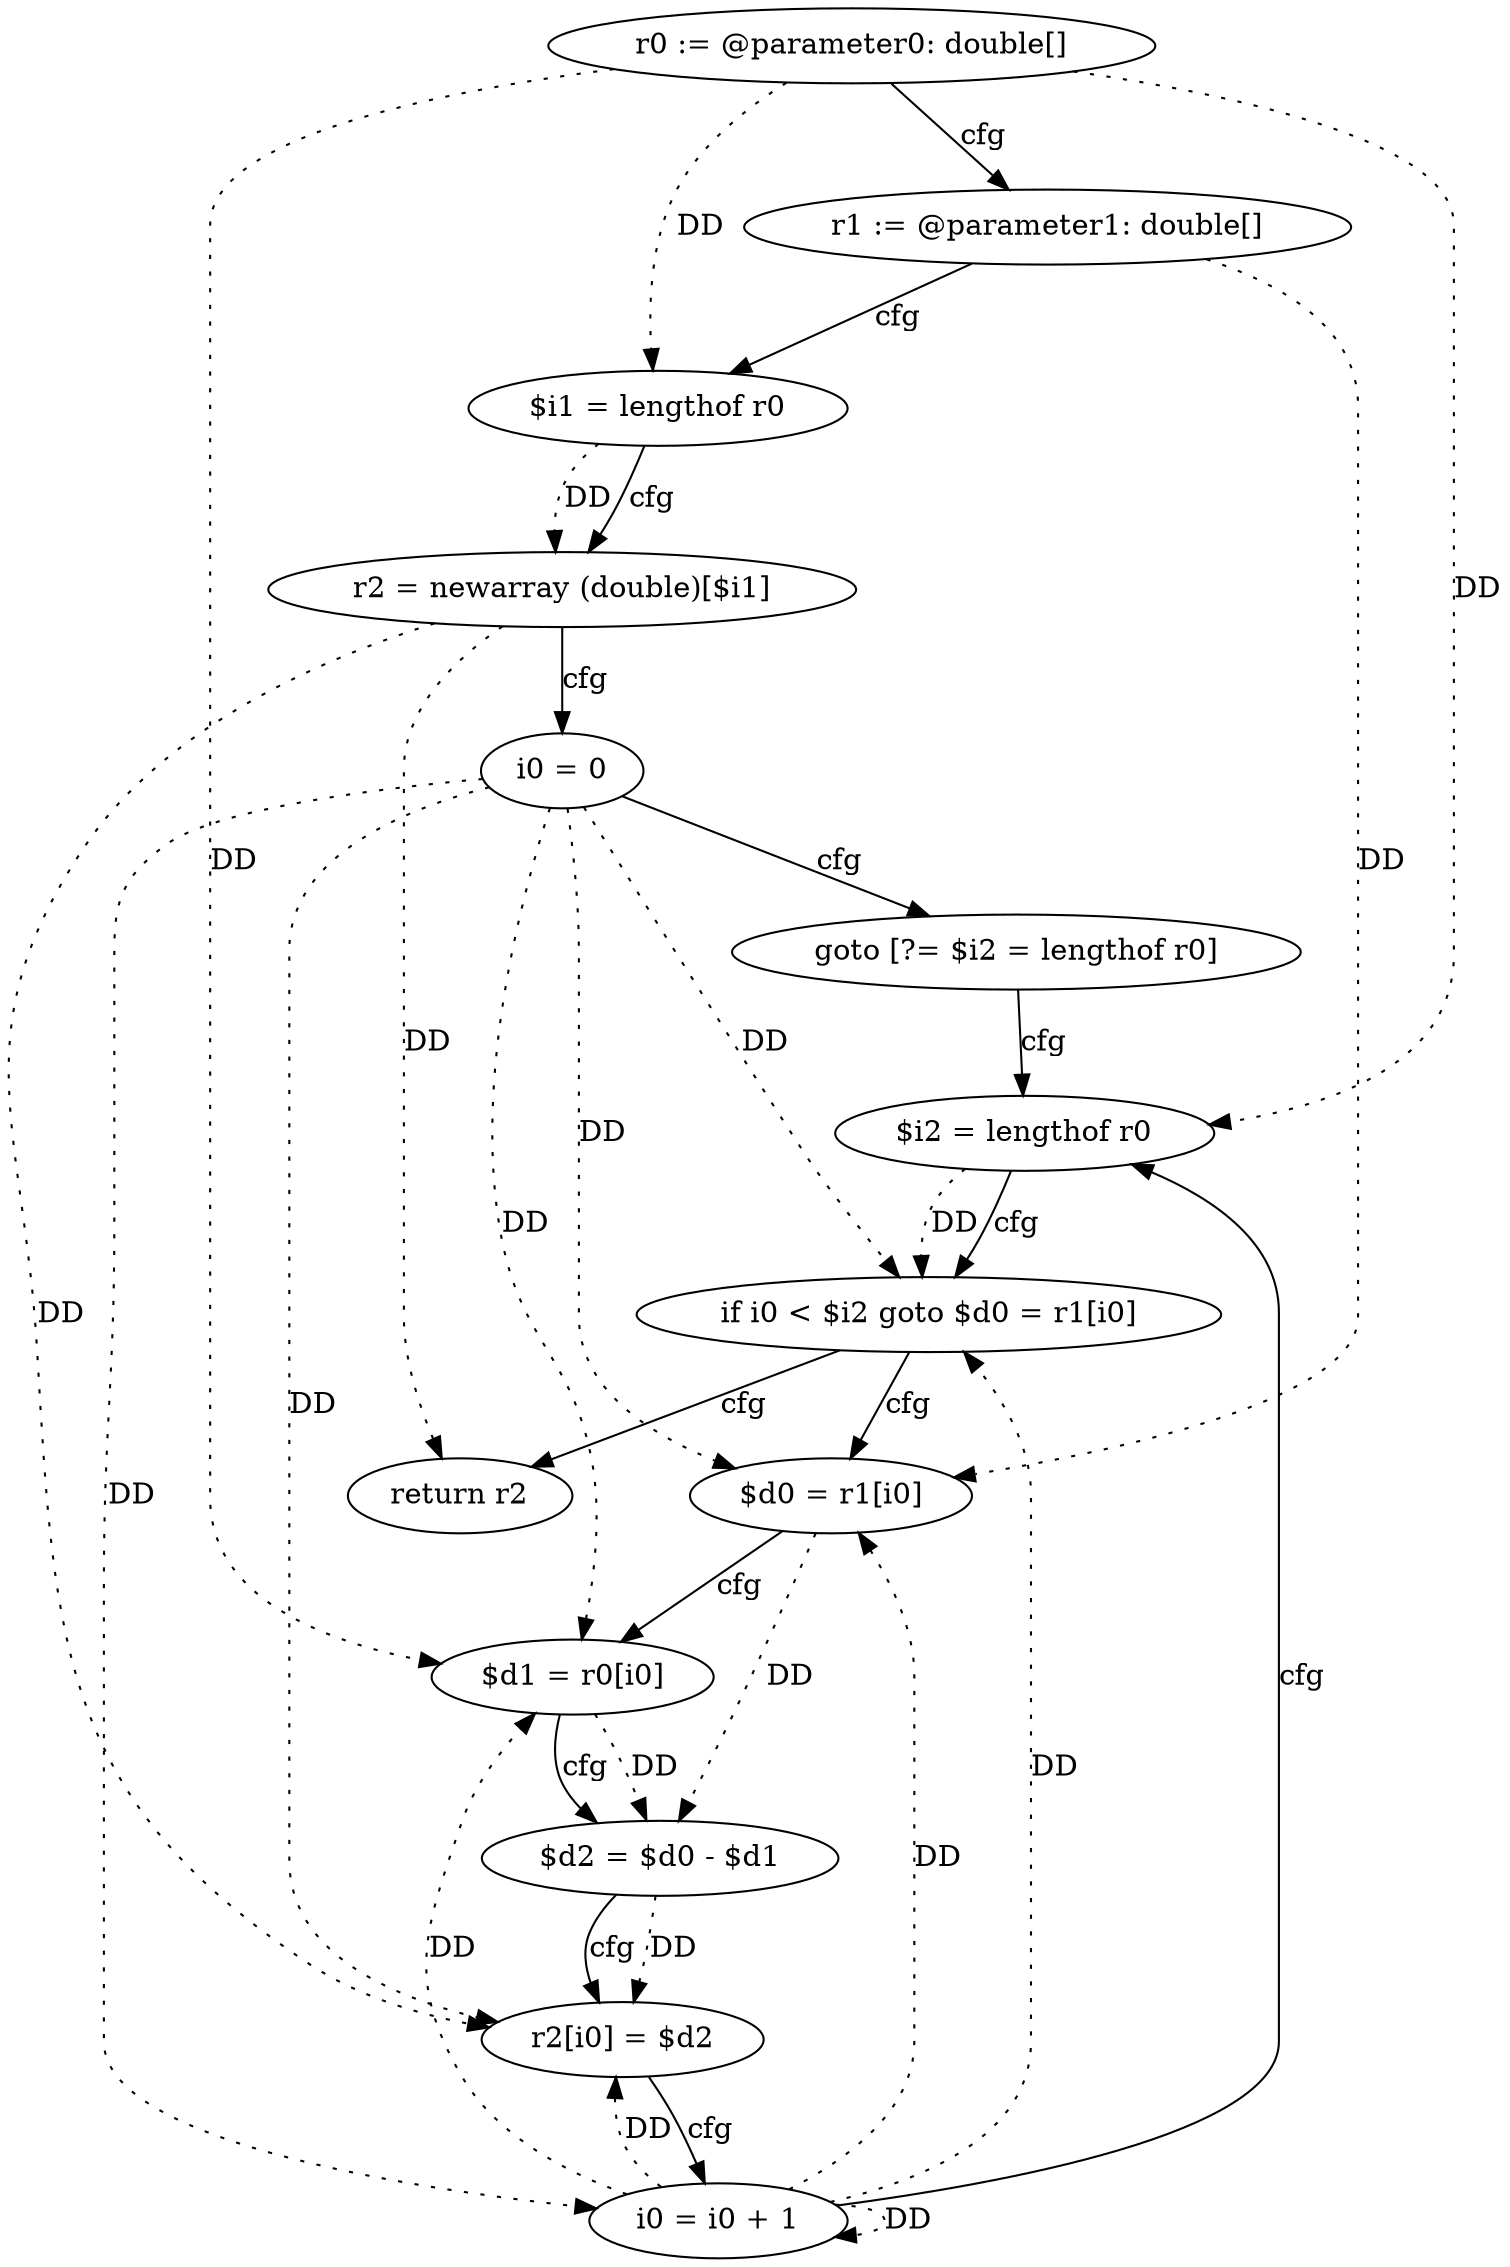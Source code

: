 digraph "calculateDifferences" {
    "0" [label="r0 := @parameter0: double[]",];
    "1" [label="r1 := @parameter1: double[]",];
    "2" [label="$i1 = lengthof r0",];
    "3" [label="r2 = newarray (double)[$i1]",];
    "4" [label="i0 = 0",];
    "5" [label="goto [?= $i2 = lengthof r0]",];
    "6" [label="$d0 = r1[i0]",];
    "7" [label="$d1 = r0[i0]",];
    "8" [label="$d2 = $d0 - $d1",];
    "9" [label="r2[i0] = $d2",];
    "10" [label="i0 = i0 + 1",];
    "11" [label="$i2 = lengthof r0",];
    "12" [label="if i0 < $i2 goto $d0 = r1[i0]",];
    "13" [label="return r2",];
    "0"->"2" [label="DD",style=dotted,];
    "0"->"7" [label="DD",style=dotted,];
    "0"->"11" [label="DD",style=dotted,];
    "1"->"6" [label="DD",style=dotted,];
    "2"->"3" [label="DD",style=dotted,];
    "3"->"9" [label="DD",style=dotted,];
    "3"->"13" [label="DD",style=dotted,];
    "4"->"6" [label="DD",style=dotted,];
    "4"->"7" [label="DD",style=dotted,];
    "4"->"9" [label="DD",style=dotted,];
    "4"->"10" [label="DD",style=dotted,];
    "4"->"12" [label="DD",style=dotted,];
    "6"->"8" [label="DD",style=dotted,];
    "7"->"8" [label="DD",style=dotted,];
    "8"->"9" [label="DD",style=dotted,];
    "10"->"6" [label="DD",style=dotted,];
    "10"->"7" [label="DD",style=dotted,];
    "10"->"9" [label="DD",style=dotted,];
    "10"->"10" [label="DD",style=dotted,];
    "10"->"12" [label="DD",style=dotted,];
    "11"->"12" [label="DD",style=dotted,];
    "0"->"1" [label="cfg",];
    "1"->"2" [label="cfg",];
    "2"->"3" [label="cfg",];
    "3"->"4" [label="cfg",];
    "4"->"5" [label="cfg",];
    "5"->"11" [label="cfg",];
    "6"->"7" [label="cfg",];
    "7"->"8" [label="cfg",];
    "8"->"9" [label="cfg",];
    "9"->"10" [label="cfg",];
    "10"->"11" [label="cfg",];
    "11"->"12" [label="cfg",];
    "12"->"13" [label="cfg",];
    "12"->"6" [label="cfg",];
}
